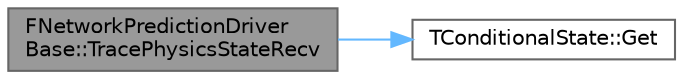 digraph "FNetworkPredictionDriverBase::TracePhysicsStateRecv"
{
 // INTERACTIVE_SVG=YES
 // LATEX_PDF_SIZE
  bgcolor="transparent";
  edge [fontname=Helvetica,fontsize=10,labelfontname=Helvetica,labelfontsize=10];
  node [fontname=Helvetica,fontsize=10,shape=box,height=0.2,width=0.4];
  rankdir="LR";
  Node1 [id="Node000001",label="FNetworkPredictionDriver\lBase::TracePhysicsStateRecv",height=0.2,width=0.4,color="gray40", fillcolor="grey60", style="filled", fontcolor="black",tooltip=" "];
  Node1 -> Node2 [id="edge1_Node000001_Node000002",color="steelblue1",style="solid",tooltip=" "];
  Node2 [id="Node000002",label="TConditionalState::Get",height=0.2,width=0.4,color="grey40", fillcolor="white", style="filled",URL="$d2/dda/structTConditionalState.html#ae7c0b73b7b2b7ccf4c49964de9b47f47",tooltip=" "];
}
